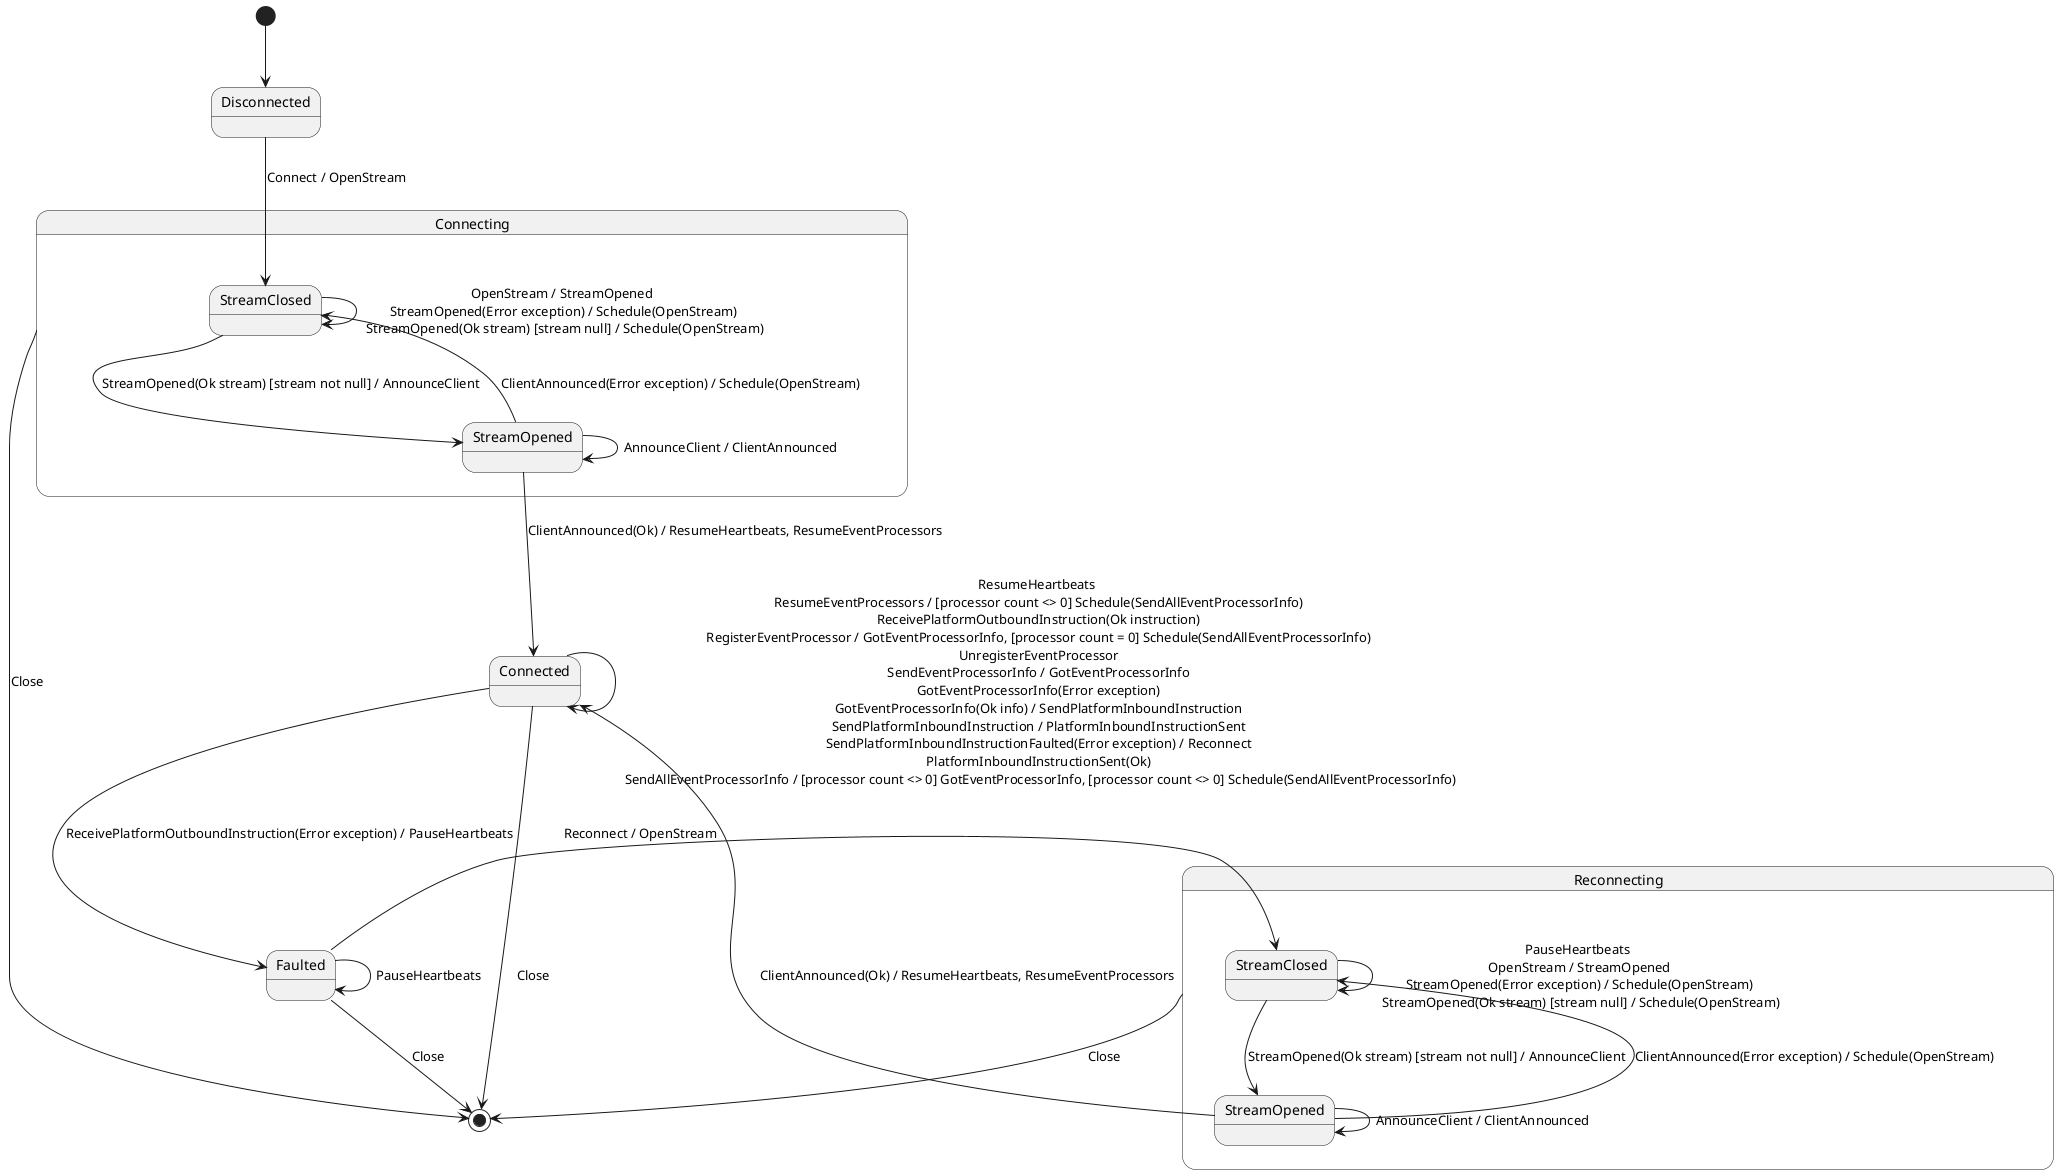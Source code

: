@startuml ControlChannel state machine
[*] --> Disconnected

state Connecting {
    state Connecting.StreamClosed {
    }
    state Connecting.StreamOpened {
    }     
}

state Reconnecting {
    state Reconnecting.StreamClosed {
    }
    state Reconnecting.StreamOpened {
    }     
}

Disconnected --> Connecting.StreamClosed: Connect / OpenStream

Connected --> Connected: ResumeHeartbeats \n ResumeEventProcessors / [processor count <> 0] Schedule(SendAllEventProcessorInfo) \n ReceivePlatformOutboundInstruction(Ok instruction) \n RegisterEventProcessor / GotEventProcessorInfo, [processor count = 0] Schedule(SendAllEventProcessorInfo) \n UnregisterEventProcessor \n SendEventProcessorInfo / GotEventProcessorInfo \n GotEventProcessorInfo(Error exception) \n GotEventProcessorInfo(Ok info) / SendPlatformInboundInstruction \n SendPlatformInboundInstruction / PlatformInboundInstructionSent \n SendPlatformInboundInstructionFaulted(Error exception) / Reconnect \n PlatformInboundInstructionSent(Ok) \n SendAllEventProcessorInfo / [processor count <> 0] GotEventProcessorInfo, [processor count <> 0] Schedule(SendAllEventProcessorInfo)
Connected --> Faulted: ReceivePlatformOutboundInstruction(Error exception) / PauseHeartbeats
Faulted --> Reconnecting.StreamClosed: Reconnect / OpenStream
Faulted --> Faulted: PauseHeartbeats

Connecting.StreamClosed --> Connecting.StreamClosed: OpenStream / StreamOpened \n StreamOpened(Error exception) / Schedule(OpenStream) \n StreamOpened(Ok stream) [stream null] / Schedule(OpenStream)
Connecting.StreamClosed --> Connecting.StreamOpened: StreamOpened(Ok stream) [stream not null] / AnnounceClient
Connecting.StreamOpened --> Connecting.StreamOpened: AnnounceClient / ClientAnnounced
Connecting.StreamOpened --> Connecting.StreamClosed: ClientAnnounced(Error exception) / Schedule(OpenStream)
Connecting.StreamOpened --> Connected: ClientAnnounced(Ok) / ResumeHeartbeats, ResumeEventProcessors

Reconnecting.StreamClosed --> Reconnecting.StreamClosed: PauseHeartbeats \n OpenStream / StreamOpened \n StreamOpened(Error exception) / Schedule(OpenStream) \n StreamOpened(Ok stream) [stream null] / Schedule(OpenStream)
Reconnecting.StreamClosed --> Reconnecting.StreamOpened: StreamOpened(Ok stream) [stream not null] / AnnounceClient
Reconnecting.StreamOpened --> Reconnecting.StreamOpened: AnnounceClient / ClientAnnounced
Reconnecting.StreamOpened --> Reconnecting.StreamClosed: ClientAnnounced(Error exception) / Schedule(OpenStream)
Reconnecting.StreamOpened --> Connected: ClientAnnounced(Ok) / ResumeHeartbeats, ResumeEventProcessors

Connecting --> [*]: Close
Reconnecting --> [*]: Close
Connected --> [*]: Close
Faulted --> [*]: Close
@enduml